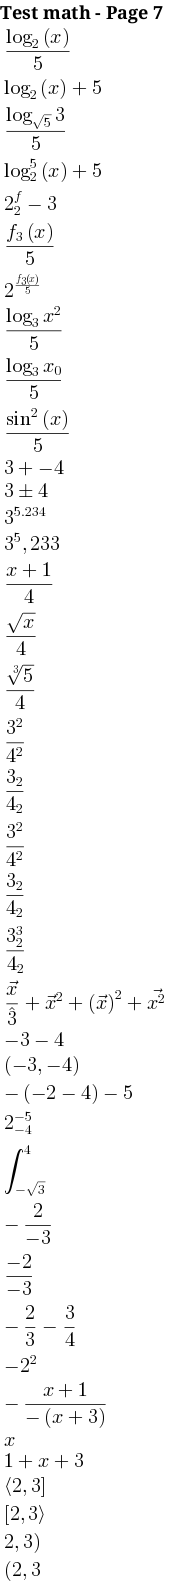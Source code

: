 {
  "sha1": "qymeefvxqugiliq1oe7jamblxek02n6",
  "insertion": {
    "when": "2024-06-20T20:29:41.057Z",
    "url": "https://github.com/plantuml/plantuml/pull/1767",
    "user": "The-Lum"
  }
}
@startcreole math-Page-7
= Test math - Page 7
<math>log_2(x)/5</math>
<math>log_2(x)+5</math>
<math>log_sqrt(5)3/5</math>
<math>log_2^5(x)+5</math>
<math>2^f_2-3</math>
<math>f_3(x)/5</math>
<math>2^(f_3(x)/5)</math>
<math>log_3x^2/5</math>
<math>log_3x_0/5</math>
<math>sin^2(x)/5</math>
<math>3+ -4</math>
<math>3+-4</math>
<math>3^5.234</math>
<math>3^5,233</math>
<math>(x+1)/4</math>
<math>sqrtx/4</math>
<math>root(3)(5)/4</math>
<math>3^2/4^2</math>
<math>3_2/4_2</math>
<math>3^2/4^2</math>
<math>3_2/4_2</math>
<math>3_2^3/4_2</math>
<math>vecx/hat3+vecx^2+(vec x)^2 + vec(x^2)</math>
<math>-3-4</math>
<math>(-3,-4)</math>
<math>-(-2-4)-5</math>
<math>2_-4^-5</math>
<math>int_-sqrt(3)^4</math>
<math>-2/-3</math>
<math>(-2)/-3</math>
<math>-2/3-3/4</math>
<math>-2^2</math>
<math>-(x+1)/-(x+3)</math>
<math>{:{:x:}:}</math>
<math>{:1+{:x:}+3:}</math>
<math>(:2,3]</math>
<math>[2,3rangle</math>
<math>2,3)</math>
<math>(2,3</math>
@endcreole
